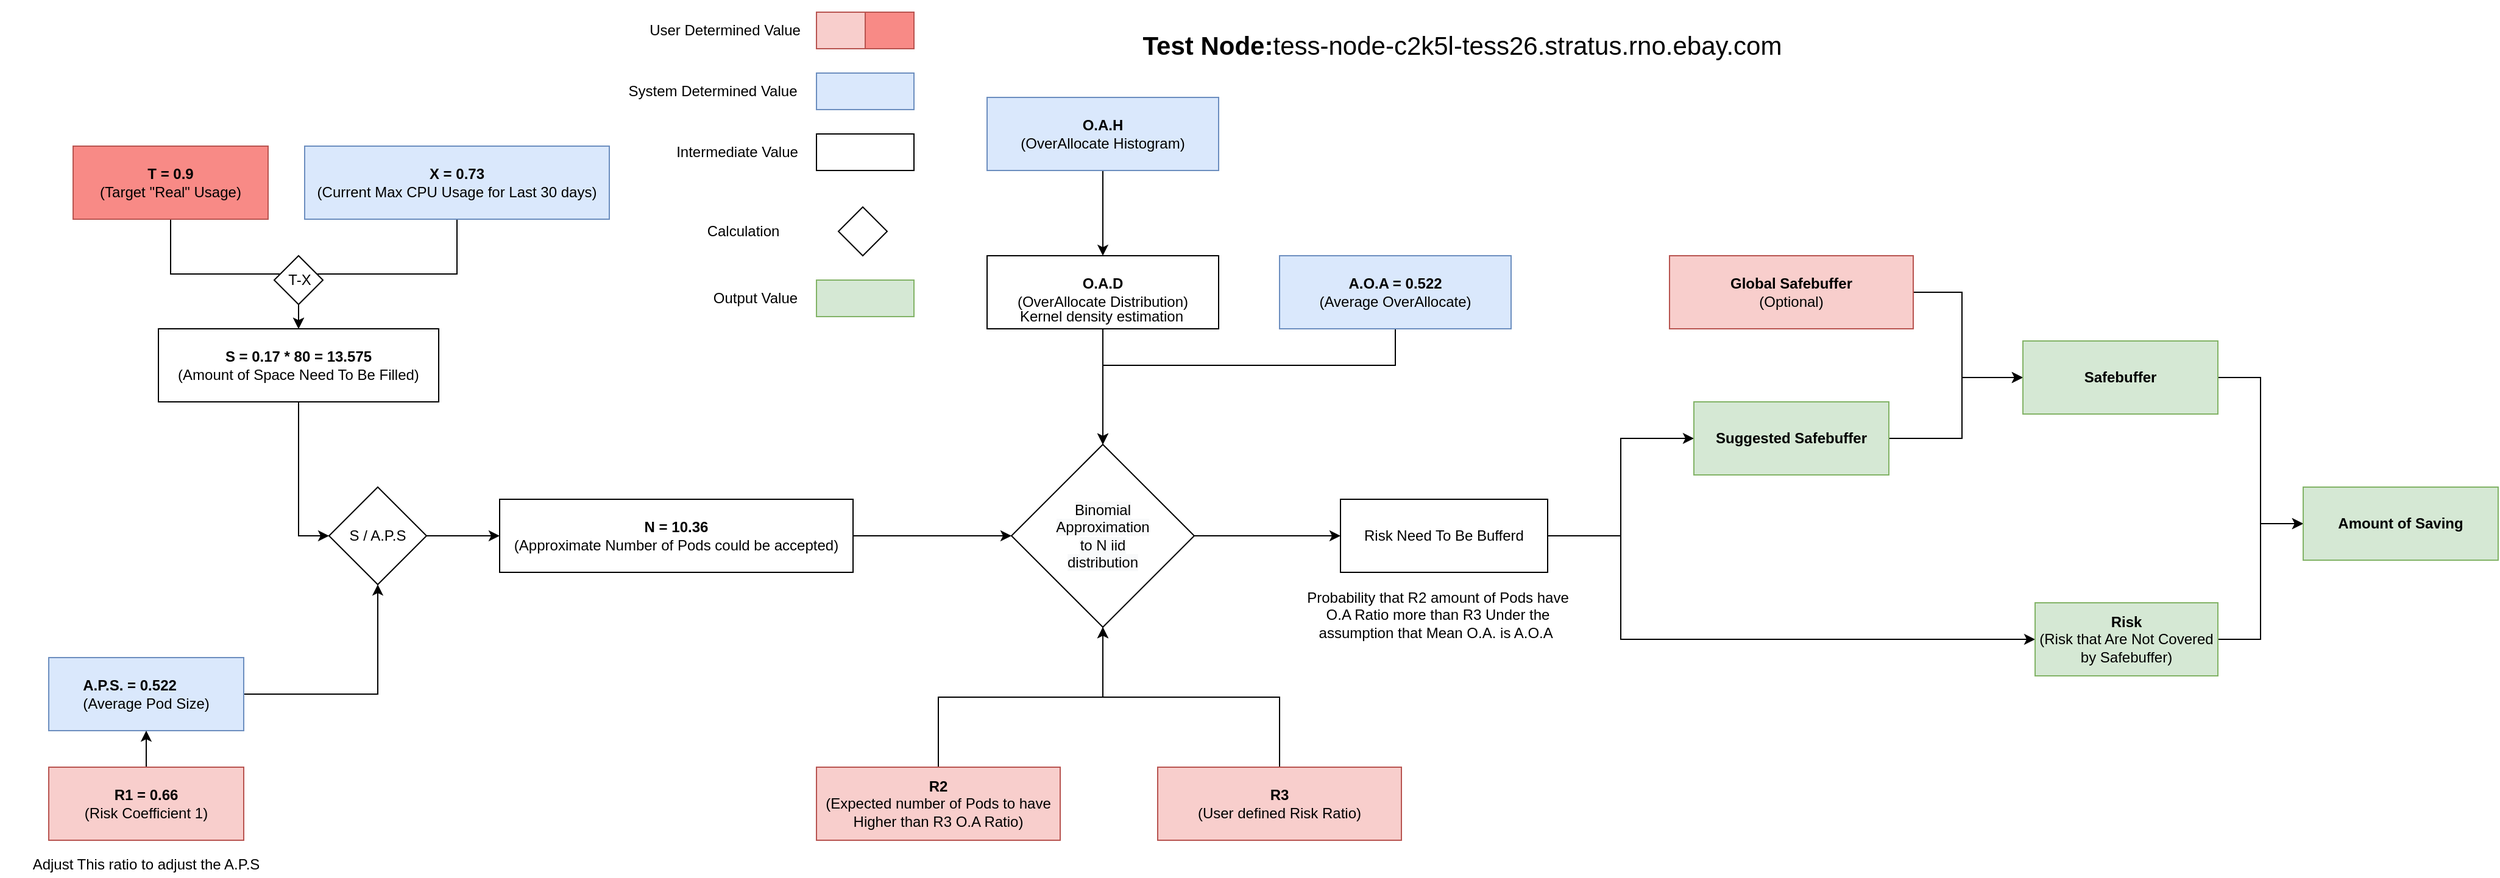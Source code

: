 <mxfile version="14.4.6" type="github">
  <diagram id="WxJmrbj4FMavfr03XEdt" name="Page-1">
    <mxGraphModel dx="1186" dy="764" grid="1" gridSize="10" guides="1" tooltips="1" connect="1" arrows="1" fold="1" page="1" pageScale="1" pageWidth="1169" pageHeight="827" math="0" shadow="0">
      <root>
        <mxCell id="0" />
        <mxCell id="1" parent="0" />
        <mxCell id="lIqp50ITP-52UnrY79w9-13" style="edgeStyle=orthogonalEdgeStyle;rounded=0;orthogonalLoop=1;jettySize=auto;html=1;entryX=0.5;entryY=0;entryDx=0;entryDy=0;" parent="1" source="lIqp50ITP-52UnrY79w9-1" target="lIqp50ITP-52UnrY79w9-12" edge="1">
          <mxGeometry relative="1" as="geometry" />
        </mxCell>
        <mxCell id="lIqp50ITP-52UnrY79w9-1" value="&lt;b&gt;T = 0.9&lt;/b&gt;&lt;br&gt;(Target &quot;Real&quot; Usage)" style="rounded=0;whiteSpace=wrap;html=1;strokeColor=#b85450;fillColor=#F88A86;" parent="1" vertex="1">
          <mxGeometry x="90" y="130" width="160" height="60" as="geometry" />
        </mxCell>
        <mxCell id="lIqp50ITP-52UnrY79w9-3" value="" style="rounded=0;whiteSpace=wrap;html=1;fillColor=#f8cecc;strokeColor=#b85450;" parent="1" vertex="1">
          <mxGeometry x="700" y="20" width="80" height="30" as="geometry" />
        </mxCell>
        <mxCell id="lIqp50ITP-52UnrY79w9-4" value="User Determined Value" style="text;html=1;strokeColor=none;fillColor=none;align=center;verticalAlign=middle;whiteSpace=wrap;rounded=0;" parent="1" vertex="1">
          <mxGeometry x="560" y="10" width="130" height="50" as="geometry" />
        </mxCell>
        <mxCell id="lIqp50ITP-52UnrY79w9-6" value="" style="rounded=0;whiteSpace=wrap;html=1;fillColor=#dae8fc;strokeColor=#6c8ebf;" parent="1" vertex="1">
          <mxGeometry x="700" y="70" width="80" height="30" as="geometry" />
        </mxCell>
        <mxCell id="lIqp50ITP-52UnrY79w9-7" value="System Determined Value" style="text;html=1;strokeColor=none;fillColor=none;align=center;verticalAlign=middle;whiteSpace=wrap;rounded=0;" parent="1" vertex="1">
          <mxGeometry x="540" y="60" width="150" height="50" as="geometry" />
        </mxCell>
        <mxCell id="lIqp50ITP-52UnrY79w9-8" value="" style="rounded=0;whiteSpace=wrap;html=1;" parent="1" vertex="1">
          <mxGeometry x="700" y="120" width="80" height="30" as="geometry" />
        </mxCell>
        <mxCell id="lIqp50ITP-52UnrY79w9-9" value="Intermediate Value" style="text;html=1;strokeColor=none;fillColor=none;align=center;verticalAlign=middle;whiteSpace=wrap;rounded=0;" parent="1" vertex="1">
          <mxGeometry x="570" y="110" width="130" height="50" as="geometry" />
        </mxCell>
        <mxCell id="lIqp50ITP-52UnrY79w9-14" style="edgeStyle=orthogonalEdgeStyle;rounded=0;orthogonalLoop=1;jettySize=auto;html=1;entryX=0.5;entryY=0;entryDx=0;entryDy=0;" parent="1" source="lIqp50ITP-52UnrY79w9-10" target="lIqp50ITP-52UnrY79w9-12" edge="1">
          <mxGeometry relative="1" as="geometry" />
        </mxCell>
        <mxCell id="lIqp50ITP-52UnrY79w9-10" value="&lt;b&gt;X = 0.73&lt;/b&gt;&lt;br&gt;(Current Max CPU Usage for Last 30 days)" style="rounded=0;whiteSpace=wrap;html=1;fillColor=#dae8fc;strokeColor=#6c8ebf;" parent="1" vertex="1">
          <mxGeometry x="280" y="130" width="250" height="60" as="geometry" />
        </mxCell>
        <mxCell id="lIqp50ITP-52UnrY79w9-29" style="edgeStyle=orthogonalEdgeStyle;rounded=0;orthogonalLoop=1;jettySize=auto;html=1;entryX=0;entryY=0.5;entryDx=0;entryDy=0;" parent="1" source="lIqp50ITP-52UnrY79w9-12" target="lIqp50ITP-52UnrY79w9-28" edge="1">
          <mxGeometry relative="1" as="geometry" />
        </mxCell>
        <mxCell id="lIqp50ITP-52UnrY79w9-12" value="&lt;b&gt;S = 0.17 * 80 =&amp;nbsp;13.575&lt;/b&gt;&lt;br&gt;(Amount of Space Need To Be Filled)" style="rounded=0;whiteSpace=wrap;html=1;" parent="1" vertex="1">
          <mxGeometry x="160" y="280" width="230" height="60" as="geometry" />
        </mxCell>
        <mxCell id="lIqp50ITP-52UnrY79w9-17" value="" style="rhombus;whiteSpace=wrap;html=1;" parent="1" vertex="1">
          <mxGeometry x="255" y="220" width="40" height="40" as="geometry" />
        </mxCell>
        <mxCell id="lIqp50ITP-52UnrY79w9-18" value="Calculation" style="text;html=1;strokeColor=none;fillColor=none;align=center;verticalAlign=middle;whiteSpace=wrap;rounded=0;" parent="1" vertex="1">
          <mxGeometry x="620" y="190" width="40" height="20" as="geometry" />
        </mxCell>
        <mxCell id="lIqp50ITP-52UnrY79w9-20" value="T-X" style="text;html=1;strokeColor=none;fillColor=none;align=center;verticalAlign=middle;whiteSpace=wrap;rounded=0;" parent="1" vertex="1">
          <mxGeometry x="256" y="230" width="40" height="20" as="geometry" />
        </mxCell>
        <mxCell id="lIqp50ITP-52UnrY79w9-27" style="edgeStyle=orthogonalEdgeStyle;rounded=0;orthogonalLoop=1;jettySize=auto;html=1;entryX=0.5;entryY=1;entryDx=0;entryDy=0;" parent="1" source="lIqp50ITP-52UnrY79w9-22" target="lIqp50ITP-52UnrY79w9-28" edge="1">
          <mxGeometry relative="1" as="geometry">
            <mxPoint x="340" y="480.0" as="targetPoint" />
          </mxGeometry>
        </mxCell>
        <mxCell id="lIqp50ITP-52UnrY79w9-22" value="&lt;div style=&quot;text-align: left&quot;&gt;&lt;b&gt;A.P.S. = 0.522&lt;/b&gt;&lt;/div&gt;(Average Pod Size)" style="rounded=0;whiteSpace=wrap;html=1;fillColor=#dae8fc;strokeColor=#6c8ebf;" parent="1" vertex="1">
          <mxGeometry x="70" y="550" width="160" height="60" as="geometry" />
        </mxCell>
        <mxCell id="lIqp50ITP-52UnrY79w9-26" style="edgeStyle=orthogonalEdgeStyle;rounded=0;orthogonalLoop=1;jettySize=auto;html=1;" parent="1" source="lIqp50ITP-52UnrY79w9-24" target="lIqp50ITP-52UnrY79w9-22" edge="1">
          <mxGeometry relative="1" as="geometry" />
        </mxCell>
        <mxCell id="lIqp50ITP-52UnrY79w9-24" value="&lt;b&gt;R1 = 0.66&lt;/b&gt;&lt;br&gt;(Risk Coefficient 1)" style="rounded=0;whiteSpace=wrap;html=1;fillColor=#f8cecc;strokeColor=#b85450;" parent="1" vertex="1">
          <mxGeometry x="70" y="640" width="160" height="60" as="geometry" />
        </mxCell>
        <mxCell id="lIqp50ITP-52UnrY79w9-25" value="Adjust This ratio to adjust the A.P.S" style="text;html=1;strokeColor=none;fillColor=none;align=center;verticalAlign=middle;whiteSpace=wrap;rounded=0;" parent="1" vertex="1">
          <mxGeometry x="30" y="710" width="240" height="20" as="geometry" />
        </mxCell>
        <mxCell id="lIqp50ITP-52UnrY79w9-31" style="edgeStyle=orthogonalEdgeStyle;rounded=0;orthogonalLoop=1;jettySize=auto;html=1;entryX=0;entryY=0.5;entryDx=0;entryDy=0;" parent="1" source="lIqp50ITP-52UnrY79w9-28" target="lIqp50ITP-52UnrY79w9-30" edge="1">
          <mxGeometry relative="1" as="geometry" />
        </mxCell>
        <mxCell id="lIqp50ITP-52UnrY79w9-28" value="S / A.P.S" style="rhombus;whiteSpace=wrap;html=1;" parent="1" vertex="1">
          <mxGeometry x="300" y="410" width="80" height="80" as="geometry" />
        </mxCell>
        <mxCell id="lIqp50ITP-52UnrY79w9-37" style="edgeStyle=orthogonalEdgeStyle;rounded=0;orthogonalLoop=1;jettySize=auto;html=1;entryX=0;entryY=0.5;entryDx=0;entryDy=0;" parent="1" source="lIqp50ITP-52UnrY79w9-30" target="lIqp50ITP-52UnrY79w9-34" edge="1">
          <mxGeometry relative="1" as="geometry" />
        </mxCell>
        <mxCell id="lIqp50ITP-52UnrY79w9-30" value="&lt;b&gt;N = 10.36&lt;/b&gt;&lt;br&gt;(Approximate Number of Pods could be accepted)" style="rounded=0;whiteSpace=wrap;html=1;" parent="1" vertex="1">
          <mxGeometry x="440" y="420" width="290" height="60" as="geometry" />
        </mxCell>
        <mxCell id="lIqp50ITP-52UnrY79w9-32" value="" style="rhombus;whiteSpace=wrap;html=1;" parent="1" vertex="1">
          <mxGeometry x="718" y="180" width="40" height="40" as="geometry" />
        </mxCell>
        <mxCell id="lIqp50ITP-52UnrY79w9-36" style="edgeStyle=orthogonalEdgeStyle;rounded=0;orthogonalLoop=1;jettySize=auto;html=1;entryX=0.5;entryY=0;entryDx=0;entryDy=0;" parent="1" source="lIqp50ITP-52UnrY79w9-33" target="lIqp50ITP-52UnrY79w9-34" edge="1">
          <mxGeometry relative="1" as="geometry" />
        </mxCell>
        <mxCell id="lIqp50ITP-52UnrY79w9-33" value="&lt;b&gt;O.A.D&lt;/b&gt;&lt;br&gt;(OverAllocate Distribution)" style="rounded=0;whiteSpace=wrap;html=1;" parent="1" vertex="1">
          <mxGeometry x="840" y="220" width="190" height="60" as="geometry" />
        </mxCell>
        <mxCell id="lIqp50ITP-52UnrY79w9-53" style="edgeStyle=orthogonalEdgeStyle;rounded=0;orthogonalLoop=1;jettySize=auto;html=1;entryX=0;entryY=0.5;entryDx=0;entryDy=0;" parent="1" source="lIqp50ITP-52UnrY79w9-34" target="lIqp50ITP-52UnrY79w9-52" edge="1">
          <mxGeometry relative="1" as="geometry" />
        </mxCell>
        <mxCell id="lIqp50ITP-52UnrY79w9-34" value="" style="rhombus;whiteSpace=wrap;html=1;" parent="1" vertex="1">
          <mxGeometry x="860" y="375" width="150" height="150" as="geometry" />
        </mxCell>
        <mxCell id="lIqp50ITP-52UnrY79w9-35" value="&lt;meta charset=&quot;utf-8&quot;&gt;&lt;span style=&quot;color: rgb(0, 0, 0); font-family: helvetica; font-size: 12px; font-style: normal; font-weight: 400; letter-spacing: normal; text-align: center; text-indent: 0px; text-transform: none; word-spacing: 0px; background-color: rgb(248, 249, 250); display: inline; float: none;&quot;&gt;Binomial Approximation to N iid distribution&lt;/span&gt;" style="text;html=1;strokeColor=none;fillColor=none;align=center;verticalAlign=middle;whiteSpace=wrap;rounded=0;" parent="1" vertex="1">
          <mxGeometry x="915" y="440" width="40" height="20" as="geometry" />
        </mxCell>
        <mxCell id="lIqp50ITP-52UnrY79w9-51" style="edgeStyle=orthogonalEdgeStyle;rounded=0;orthogonalLoop=1;jettySize=auto;html=1;entryX=0.5;entryY=0;entryDx=0;entryDy=0;" parent="1" source="lIqp50ITP-52UnrY79w9-39" target="lIqp50ITP-52UnrY79w9-34" edge="1">
          <mxGeometry relative="1" as="geometry">
            <Array as="points">
              <mxPoint x="1175" y="310" />
              <mxPoint x="935" y="310" />
            </Array>
          </mxGeometry>
        </mxCell>
        <mxCell id="lIqp50ITP-52UnrY79w9-39" value="&lt;b&gt;A.O.A = 0.522&lt;/b&gt;&lt;br&gt;(Average OverAllocate)" style="rounded=0;whiteSpace=wrap;html=1;fillColor=#dae8fc;strokeColor=#6c8ebf;" parent="1" vertex="1">
          <mxGeometry x="1080" y="220" width="190" height="60" as="geometry" />
        </mxCell>
        <mxCell id="lIqp50ITP-52UnrY79w9-63" style="edgeStyle=orthogonalEdgeStyle;rounded=0;orthogonalLoop=1;jettySize=auto;html=1;entryX=0.5;entryY=1;entryDx=0;entryDy=0;" parent="1" source="lIqp50ITP-52UnrY79w9-43" target="lIqp50ITP-52UnrY79w9-34" edge="1">
          <mxGeometry relative="1" as="geometry" />
        </mxCell>
        <mxCell id="lIqp50ITP-52UnrY79w9-43" value="&lt;b&gt;R2&lt;/b&gt;&lt;br&gt;(Expected number of Pods to have Higher than R3 O.A Ratio)" style="rounded=0;whiteSpace=wrap;html=1;fillColor=#f8cecc;strokeColor=#b85450;" parent="1" vertex="1">
          <mxGeometry x="700" y="640" width="200" height="60" as="geometry" />
        </mxCell>
        <mxCell id="lIqp50ITP-52UnrY79w9-45" value="" style="rounded=0;whiteSpace=wrap;html=1;fillColor=#d5e8d4;strokeColor=#82b366;" parent="1" vertex="1">
          <mxGeometry x="700" y="240" width="80" height="30" as="geometry" />
        </mxCell>
        <mxCell id="lIqp50ITP-52UnrY79w9-46" value="Output Value" style="text;html=1;strokeColor=none;fillColor=none;align=center;verticalAlign=middle;whiteSpace=wrap;rounded=0;" parent="1" vertex="1">
          <mxGeometry x="585" y="230" width="130" height="50" as="geometry" />
        </mxCell>
        <mxCell id="lIqp50ITP-52UnrY79w9-47" value="" style="rounded=0;whiteSpace=wrap;html=1;strokeColor=#b85450;fillColor=#F88A86;" parent="1" vertex="1">
          <mxGeometry x="740" y="20" width="40" height="30" as="geometry" />
        </mxCell>
        <mxCell id="lIqp50ITP-52UnrY79w9-64" style="edgeStyle=orthogonalEdgeStyle;rounded=0;orthogonalLoop=1;jettySize=auto;html=1;entryX=0.5;entryY=1;entryDx=0;entryDy=0;" parent="1" source="lIqp50ITP-52UnrY79w9-48" target="lIqp50ITP-52UnrY79w9-34" edge="1">
          <mxGeometry relative="1" as="geometry" />
        </mxCell>
        <mxCell id="lIqp50ITP-52UnrY79w9-48" value="&lt;b&gt;R3&lt;/b&gt;&lt;br&gt;(User defined Risk Ratio)" style="rounded=0;whiteSpace=wrap;html=1;fillColor=#f8cecc;strokeColor=#b85450;" parent="1" vertex="1">
          <mxGeometry x="980" y="640" width="200" height="60" as="geometry" />
        </mxCell>
        <mxCell id="lIqp50ITP-52UnrY79w9-60" style="edgeStyle=orthogonalEdgeStyle;rounded=0;orthogonalLoop=1;jettySize=auto;html=1;entryX=0;entryY=0.5;entryDx=0;entryDy=0;" parent="1" source="lIqp50ITP-52UnrY79w9-52" target="lIqp50ITP-52UnrY79w9-56" edge="1">
          <mxGeometry relative="1" as="geometry" />
        </mxCell>
        <mxCell id="lIqp50ITP-52UnrY79w9-62" style="edgeStyle=orthogonalEdgeStyle;rounded=0;orthogonalLoop=1;jettySize=auto;html=1;entryX=0;entryY=0.5;entryDx=0;entryDy=0;" parent="1" source="lIqp50ITP-52UnrY79w9-52" target="lIqp50ITP-52UnrY79w9-61" edge="1">
          <mxGeometry relative="1" as="geometry">
            <mxPoint x="1690" y="535" as="targetPoint" />
            <Array as="points">
              <mxPoint x="1360" y="450" />
              <mxPoint x="1360" y="535" />
            </Array>
          </mxGeometry>
        </mxCell>
        <mxCell id="lIqp50ITP-52UnrY79w9-52" value="Risk Need To Be Bufferd" style="rounded=0;whiteSpace=wrap;html=1;" parent="1" vertex="1">
          <mxGeometry x="1130" y="420" width="170" height="60" as="geometry" />
        </mxCell>
        <mxCell id="lIqp50ITP-52UnrY79w9-54" value="Probability that R2 amount of Pods have O.A Ratio more than R3 Under the assumption that Mean O.A. is A.O.A&amp;nbsp;" style="text;html=1;strokeColor=none;fillColor=none;align=center;verticalAlign=middle;whiteSpace=wrap;rounded=0;" parent="1" vertex="1">
          <mxGeometry x="1100" y="505" width="220" height="20" as="geometry" />
        </mxCell>
        <mxCell id="lIqp50ITP-52UnrY79w9-65" style="edgeStyle=orthogonalEdgeStyle;rounded=0;orthogonalLoop=1;jettySize=auto;html=1;entryX=0;entryY=0.5;entryDx=0;entryDy=0;" parent="1" source="lIqp50ITP-52UnrY79w9-55" target="lIqp50ITP-52UnrY79w9-57" edge="1">
          <mxGeometry relative="1" as="geometry">
            <Array as="points">
              <mxPoint x="1640" y="250" />
              <mxPoint x="1640" y="320" />
            </Array>
          </mxGeometry>
        </mxCell>
        <mxCell id="lIqp50ITP-52UnrY79w9-55" value="&lt;b&gt;Global Safebuffer&lt;/b&gt;&lt;br&gt;(Optional)" style="rounded=0;whiteSpace=wrap;html=1;fillColor=#f8cecc;strokeColor=#b85450;" parent="1" vertex="1">
          <mxGeometry x="1400" y="220" width="200" height="60" as="geometry" />
        </mxCell>
        <mxCell id="lIqp50ITP-52UnrY79w9-66" style="edgeStyle=orthogonalEdgeStyle;rounded=0;orthogonalLoop=1;jettySize=auto;html=1;entryX=0;entryY=0.5;entryDx=0;entryDy=0;" parent="1" source="lIqp50ITP-52UnrY79w9-56" target="lIqp50ITP-52UnrY79w9-57" edge="1">
          <mxGeometry relative="1" as="geometry">
            <Array as="points">
              <mxPoint x="1640" y="370" />
              <mxPoint x="1640" y="320" />
            </Array>
          </mxGeometry>
        </mxCell>
        <mxCell id="lIqp50ITP-52UnrY79w9-56" value="&lt;b&gt;Suggested Safebuffer&lt;/b&gt;" style="rounded=0;whiteSpace=wrap;html=1;fillColor=#d5e8d4;strokeColor=#82b366;" parent="1" vertex="1">
          <mxGeometry x="1420" y="340" width="160" height="60" as="geometry" />
        </mxCell>
        <mxCell id="lIqp50ITP-52UnrY79w9-68" style="edgeStyle=orthogonalEdgeStyle;rounded=0;orthogonalLoop=1;jettySize=auto;html=1;entryX=0;entryY=0.5;entryDx=0;entryDy=0;" parent="1" source="lIqp50ITP-52UnrY79w9-57" target="lIqp50ITP-52UnrY79w9-67" edge="1">
          <mxGeometry relative="1" as="geometry" />
        </mxCell>
        <mxCell id="lIqp50ITP-52UnrY79w9-57" value="&lt;b&gt;Safebuffer&lt;/b&gt;" style="rounded=0;whiteSpace=wrap;html=1;fillColor=#d5e8d4;strokeColor=#82b366;" parent="1" vertex="1">
          <mxGeometry x="1690" y="290" width="160" height="60" as="geometry" />
        </mxCell>
        <mxCell id="lIqp50ITP-52UnrY79w9-69" style="edgeStyle=orthogonalEdgeStyle;rounded=0;orthogonalLoop=1;jettySize=auto;html=1;entryX=0;entryY=0.5;entryDx=0;entryDy=0;" parent="1" source="lIqp50ITP-52UnrY79w9-61" target="lIqp50ITP-52UnrY79w9-67" edge="1">
          <mxGeometry relative="1" as="geometry" />
        </mxCell>
        <mxCell id="lIqp50ITP-52UnrY79w9-61" value="&lt;b&gt;Risk&lt;/b&gt;&lt;br&gt;(Risk that Are Not Covered by Safebuffer)" style="rounded=0;whiteSpace=wrap;html=1;fillColor=#d5e8d4;strokeColor=#82b366;" parent="1" vertex="1">
          <mxGeometry x="1700" y="505" width="150" height="60" as="geometry" />
        </mxCell>
        <mxCell id="lIqp50ITP-52UnrY79w9-67" value="&lt;b&gt;Amount of Saving&lt;/b&gt;" style="rounded=0;whiteSpace=wrap;html=1;fillColor=#d5e8d4;strokeColor=#82b366;" parent="1" vertex="1">
          <mxGeometry x="1920" y="410" width="160" height="60" as="geometry" />
        </mxCell>
        <mxCell id="nDz4YtGOMV715M5J9GVg-1" value="&lt;b style=&quot;font-size: 21px;&quot;&gt;Test Node:&lt;/b&gt;&lt;span style=&quot;background-color: rgb(255, 255, 255); font-size: 21px; text-align: left;&quot;&gt;tess-node-c2k5l-tess26.stratus.rno.ebay.com&lt;/span&gt;" style="text;html=1;strokeColor=none;fillColor=none;align=center;verticalAlign=middle;whiteSpace=wrap;rounded=0;fontSize=21;" parent="1" vertex="1">
          <mxGeometry x="955" y="37" width="550" height="20" as="geometry" />
        </mxCell>
        <mxCell id="YkEF_Q2LTufc7rQMarKT-4" style="edgeStyle=orthogonalEdgeStyle;rounded=0;orthogonalLoop=1;jettySize=auto;html=1;entryX=0.5;entryY=0;entryDx=0;entryDy=0;fontSize=21;" edge="1" parent="1" source="YkEF_Q2LTufc7rQMarKT-3" target="lIqp50ITP-52UnrY79w9-33">
          <mxGeometry relative="1" as="geometry" />
        </mxCell>
        <mxCell id="YkEF_Q2LTufc7rQMarKT-3" value="&lt;b&gt;O.A.H&lt;/b&gt;&lt;br&gt;(OverAllocate Histogram)" style="rounded=0;whiteSpace=wrap;html=1;fillColor=#dae8fc;strokeColor=#6c8ebf;" vertex="1" parent="1">
          <mxGeometry x="840" y="90" width="190" height="60" as="geometry" />
        </mxCell>
        <mxCell id="YkEF_Q2LTufc7rQMarKT-6" value="Kernel density estimation" style="text;html=1;strokeColor=none;fillColor=none;align=center;verticalAlign=middle;whiteSpace=wrap;rounded=0;fontSize=12;" vertex="1" parent="1">
          <mxGeometry x="744" y="260" width="380" height="20" as="geometry" />
        </mxCell>
      </root>
    </mxGraphModel>
  </diagram>
</mxfile>
